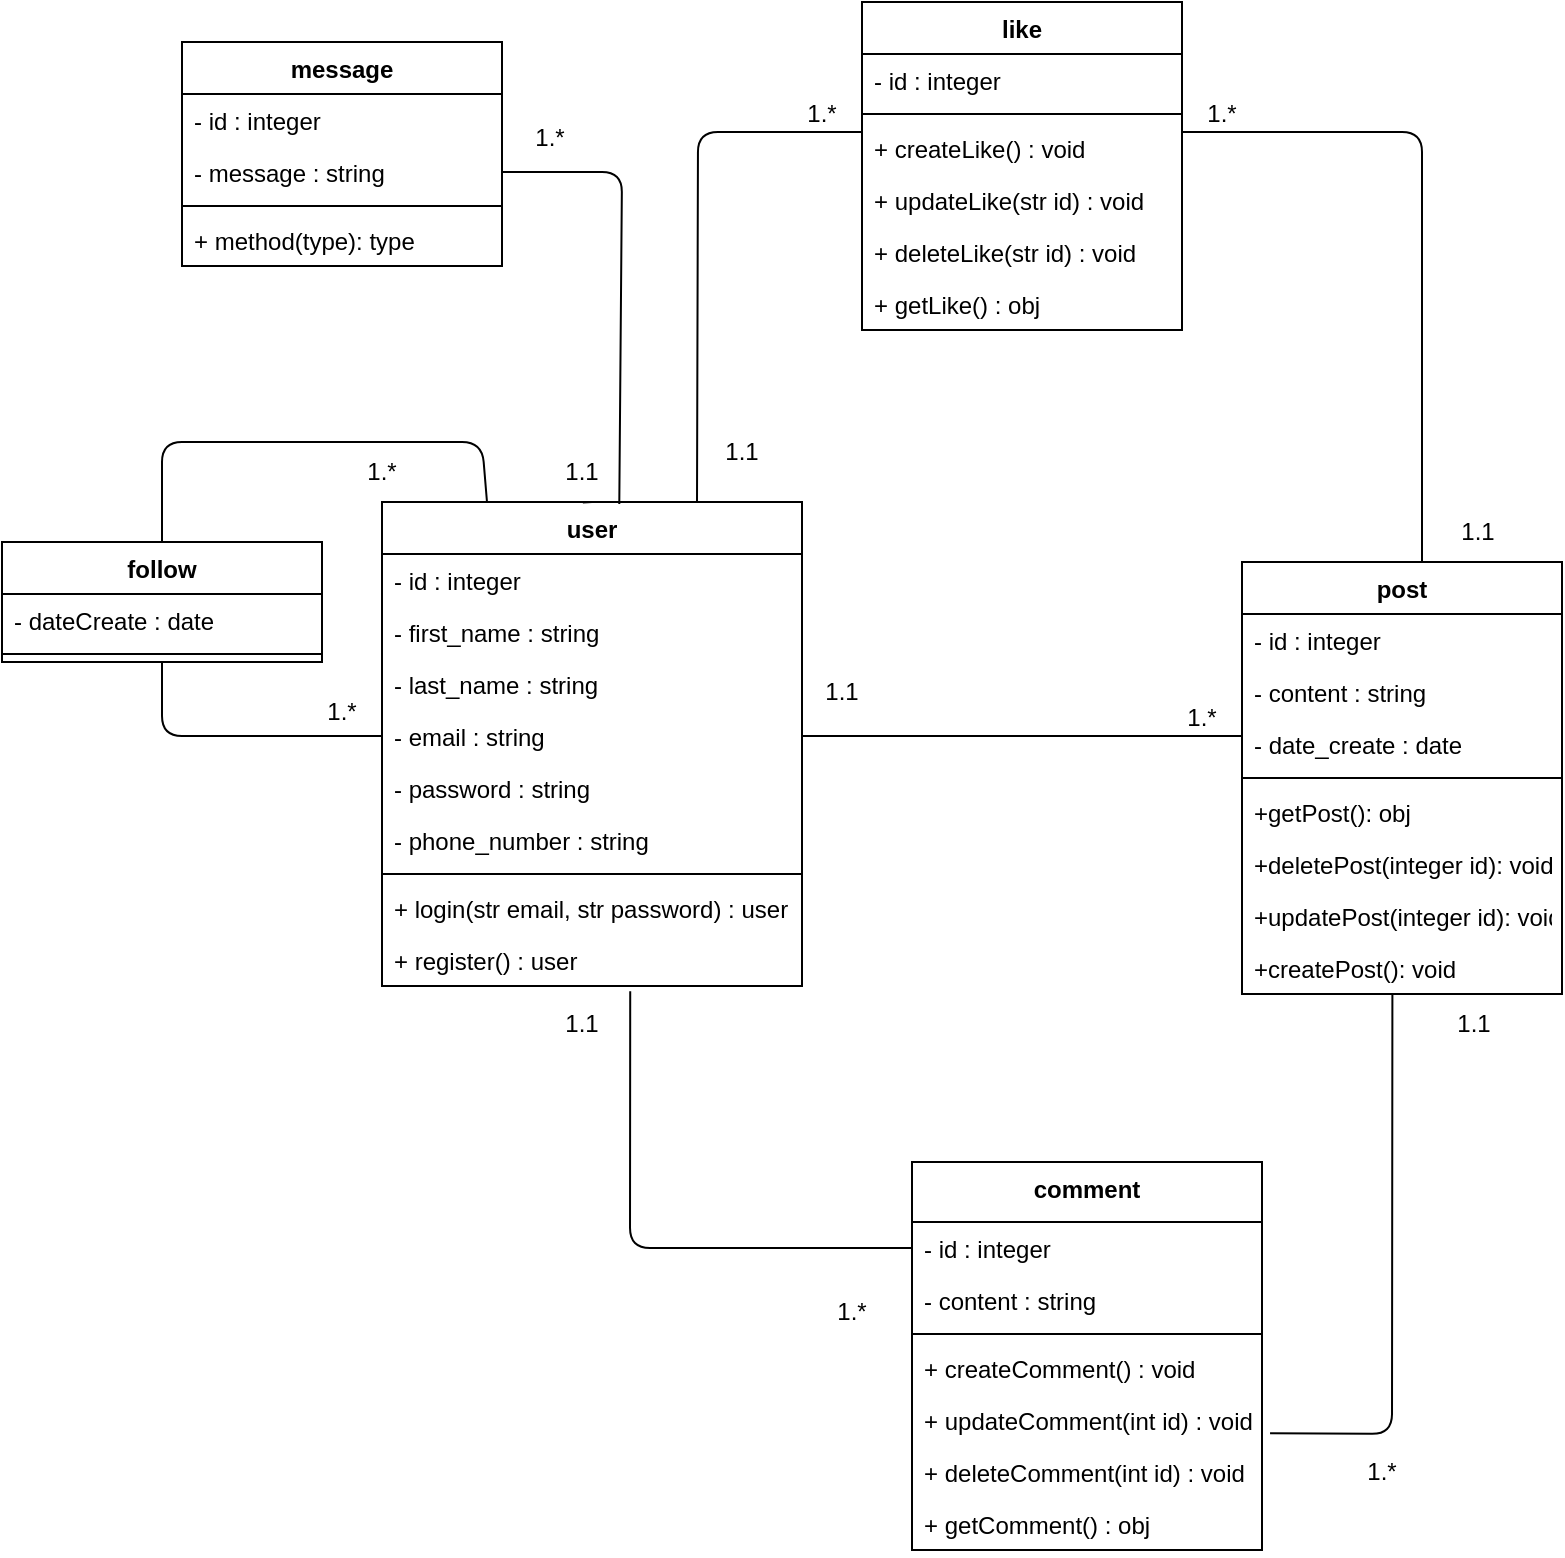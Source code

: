 <mxfile>
    <diagram id="AcauPjwurKwBiHh0hLlR" name="class diagram">
        <mxGraphModel dx="1559" dy="315" grid="1" gridSize="10" guides="1" tooltips="1" connect="1" arrows="1" fold="1" page="1" pageScale="1" pageWidth="850" pageHeight="1100" math="0" shadow="0">
            <root>
                <mxCell id="0"/>
                <mxCell id="1" parent="0"/>
                <mxCell id="2" value="user" style="swimlane;fontStyle=1;align=center;verticalAlign=top;childLayout=stackLayout;horizontal=1;startSize=26;horizontalStack=0;resizeParent=1;resizeParentMax=0;resizeLast=0;collapsible=1;marginBottom=0;" parent="1" vertex="1">
                    <mxGeometry x="160" y="370" width="210" height="242" as="geometry"/>
                </mxCell>
                <mxCell id="3" value="- id : integer" style="text;strokeColor=none;fillColor=none;align=left;verticalAlign=top;spacingLeft=4;spacingRight=4;overflow=hidden;rotatable=0;points=[[0,0.5],[1,0.5]];portConstraint=eastwest;" parent="2" vertex="1">
                    <mxGeometry y="26" width="210" height="26" as="geometry"/>
                </mxCell>
                <mxCell id="6" value="- first_name : string" style="text;strokeColor=none;fillColor=none;align=left;verticalAlign=top;spacingLeft=4;spacingRight=4;overflow=hidden;rotatable=0;points=[[0,0.5],[1,0.5]];portConstraint=eastwest;" parent="2" vertex="1">
                    <mxGeometry y="52" width="210" height="26" as="geometry"/>
                </mxCell>
                <mxCell id="7" value="- last_name : string" style="text;strokeColor=none;fillColor=none;align=left;verticalAlign=top;spacingLeft=4;spacingRight=4;overflow=hidden;rotatable=0;points=[[0,0.5],[1,0.5]];portConstraint=eastwest;" parent="2" vertex="1">
                    <mxGeometry y="78" width="210" height="26" as="geometry"/>
                </mxCell>
                <mxCell id="8" value="- email : string" style="text;strokeColor=none;fillColor=none;align=left;verticalAlign=top;spacingLeft=4;spacingRight=4;overflow=hidden;rotatable=0;points=[[0,0.5],[1,0.5]];portConstraint=eastwest;" parent="2" vertex="1">
                    <mxGeometry y="104" width="210" height="26" as="geometry"/>
                </mxCell>
                <mxCell id="9" value="- password : string" style="text;strokeColor=none;fillColor=none;align=left;verticalAlign=top;spacingLeft=4;spacingRight=4;overflow=hidden;rotatable=0;points=[[0,0.5],[1,0.5]];portConstraint=eastwest;" parent="2" vertex="1">
                    <mxGeometry y="130" width="210" height="26" as="geometry"/>
                </mxCell>
                <mxCell id="10" value="- phone_number : string" style="text;strokeColor=none;fillColor=none;align=left;verticalAlign=top;spacingLeft=4;spacingRight=4;overflow=hidden;rotatable=0;points=[[0,0.5],[1,0.5]];portConstraint=eastwest;" parent="2" vertex="1">
                    <mxGeometry y="156" width="210" height="26" as="geometry"/>
                </mxCell>
                <mxCell id="4" value="" style="line;strokeWidth=1;fillColor=none;align=left;verticalAlign=middle;spacingTop=-1;spacingLeft=3;spacingRight=3;rotatable=0;labelPosition=right;points=[];portConstraint=eastwest;strokeColor=inherit;" parent="2" vertex="1">
                    <mxGeometry y="182" width="210" height="8" as="geometry"/>
                </mxCell>
                <mxCell id="5" value="+ login(str email, str password) : user" style="text;strokeColor=none;fillColor=none;align=left;verticalAlign=top;spacingLeft=4;spacingRight=4;overflow=hidden;rotatable=0;points=[[0,0.5],[1,0.5]];portConstraint=eastwest;" parent="2" vertex="1">
                    <mxGeometry y="190" width="210" height="26" as="geometry"/>
                </mxCell>
                <mxCell id="61" value="+ register() : user" style="text;strokeColor=none;fillColor=none;align=left;verticalAlign=top;spacingLeft=4;spacingRight=4;overflow=hidden;rotatable=0;points=[[0,0.5],[1,0.5]];portConstraint=eastwest;" parent="2" vertex="1">
                    <mxGeometry y="216" width="210" height="26" as="geometry"/>
                </mxCell>
                <mxCell id="11" value="post" style="swimlane;fontStyle=1;align=center;verticalAlign=top;childLayout=stackLayout;horizontal=1;startSize=26;horizontalStack=0;resizeParent=1;resizeParentMax=0;resizeLast=0;collapsible=1;marginBottom=0;" parent="1" vertex="1">
                    <mxGeometry x="590" y="400" width="160" height="216" as="geometry"/>
                </mxCell>
                <mxCell id="12" value="- id : integer" style="text;strokeColor=none;fillColor=none;align=left;verticalAlign=top;spacingLeft=4;spacingRight=4;overflow=hidden;rotatable=0;points=[[0,0.5],[1,0.5]];portConstraint=eastwest;" parent="11" vertex="1">
                    <mxGeometry y="26" width="160" height="26" as="geometry"/>
                </mxCell>
                <mxCell id="15" value="- content : string" style="text;strokeColor=none;fillColor=none;align=left;verticalAlign=top;spacingLeft=4;spacingRight=4;overflow=hidden;rotatable=0;points=[[0,0.5],[1,0.5]];portConstraint=eastwest;" parent="11" vertex="1">
                    <mxGeometry y="52" width="160" height="26" as="geometry"/>
                </mxCell>
                <mxCell id="17" value="- date_create : date" style="text;strokeColor=none;fillColor=none;align=left;verticalAlign=top;spacingLeft=4;spacingRight=4;overflow=hidden;rotatable=0;points=[[0,0.5],[1,0.5]];portConstraint=eastwest;" parent="11" vertex="1">
                    <mxGeometry y="78" width="160" height="26" as="geometry"/>
                </mxCell>
                <mxCell id="13" value="" style="line;strokeWidth=1;fillColor=none;align=left;verticalAlign=middle;spacingTop=-1;spacingLeft=3;spacingRight=3;rotatable=0;labelPosition=right;points=[];portConstraint=eastwest;strokeColor=inherit;" parent="11" vertex="1">
                    <mxGeometry y="104" width="160" height="8" as="geometry"/>
                </mxCell>
                <mxCell id="14" value="+getPost(): obj" style="text;strokeColor=none;fillColor=none;align=left;verticalAlign=top;spacingLeft=4;spacingRight=4;overflow=hidden;rotatable=0;points=[[0,0.5],[1,0.5]];portConstraint=eastwest;" parent="11" vertex="1">
                    <mxGeometry y="112" width="160" height="26" as="geometry"/>
                </mxCell>
                <mxCell id="57" value="+deletePost(integer id): void" style="text;strokeColor=none;fillColor=none;align=left;verticalAlign=top;spacingLeft=4;spacingRight=4;overflow=hidden;rotatable=0;points=[[0,0.5],[1,0.5]];portConstraint=eastwest;" parent="11" vertex="1">
                    <mxGeometry y="138" width="160" height="26" as="geometry"/>
                </mxCell>
                <mxCell id="58" value="+updatePost(integer id): void" style="text;strokeColor=none;fillColor=none;align=left;verticalAlign=top;spacingLeft=4;spacingRight=4;overflow=hidden;rotatable=0;points=[[0,0.5],[1,0.5]];portConstraint=eastwest;" parent="11" vertex="1">
                    <mxGeometry y="164" width="160" height="26" as="geometry"/>
                </mxCell>
                <mxCell id="59" value="+createPost(): void" style="text;strokeColor=none;fillColor=none;align=left;verticalAlign=top;spacingLeft=4;spacingRight=4;overflow=hidden;rotatable=0;points=[[0,0.5],[1,0.5]];portConstraint=eastwest;" parent="11" vertex="1">
                    <mxGeometry y="190" width="160" height="26" as="geometry"/>
                </mxCell>
                <mxCell id="19" value="" style="endArrow=none;html=1;exitX=1;exitY=0.5;exitDx=0;exitDy=0;" parent="1" source="8" edge="1">
                    <mxGeometry width="50" height="50" relative="1" as="geometry">
                        <mxPoint x="510" y="480" as="sourcePoint"/>
                        <mxPoint x="590" y="487" as="targetPoint"/>
                    </mxGeometry>
                </mxCell>
                <mxCell id="20" value="1.1" style="text;strokeColor=none;align=center;fillColor=none;html=1;verticalAlign=middle;whiteSpace=wrap;rounded=0;" parent="1" vertex="1">
                    <mxGeometry x="360" y="450" width="60" height="30" as="geometry"/>
                </mxCell>
                <mxCell id="21" value="1.*" style="text;strokeColor=none;align=center;fillColor=none;html=1;verticalAlign=middle;whiteSpace=wrap;rounded=0;" parent="1" vertex="1">
                    <mxGeometry x="540" y="463" width="60" height="30" as="geometry"/>
                </mxCell>
                <mxCell id="22" value="message" style="swimlane;fontStyle=1;align=center;verticalAlign=top;childLayout=stackLayout;horizontal=1;startSize=26;horizontalStack=0;resizeParent=1;resizeParentMax=0;resizeLast=0;collapsible=1;marginBottom=0;" parent="1" vertex="1">
                    <mxGeometry x="60" y="140" width="160" height="112" as="geometry"/>
                </mxCell>
                <mxCell id="23" value="- id : integer" style="text;strokeColor=none;fillColor=none;align=left;verticalAlign=top;spacingLeft=4;spacingRight=4;overflow=hidden;rotatable=0;points=[[0,0.5],[1,0.5]];portConstraint=eastwest;" parent="22" vertex="1">
                    <mxGeometry y="26" width="160" height="26" as="geometry"/>
                </mxCell>
                <mxCell id="73" value="- message : string" style="text;strokeColor=none;fillColor=none;align=left;verticalAlign=top;spacingLeft=4;spacingRight=4;overflow=hidden;rotatable=0;points=[[0,0.5],[1,0.5]];portConstraint=eastwest;" parent="22" vertex="1">
                    <mxGeometry y="52" width="160" height="26" as="geometry"/>
                </mxCell>
                <mxCell id="24" value="" style="line;strokeWidth=1;fillColor=none;align=left;verticalAlign=middle;spacingTop=-1;spacingLeft=3;spacingRight=3;rotatable=0;labelPosition=right;points=[];portConstraint=eastwest;strokeColor=inherit;" parent="22" vertex="1">
                    <mxGeometry y="78" width="160" height="8" as="geometry"/>
                </mxCell>
                <mxCell id="25" value="+ method(type): type" style="text;strokeColor=none;fillColor=none;align=left;verticalAlign=top;spacingLeft=4;spacingRight=4;overflow=hidden;rotatable=0;points=[[0,0.5],[1,0.5]];portConstraint=eastwest;" parent="22" vertex="1">
                    <mxGeometry y="86" width="160" height="26" as="geometry"/>
                </mxCell>
                <mxCell id="26" value="" style="endArrow=none;html=1;exitX=0.565;exitY=0.004;exitDx=0;exitDy=0;entryX=1;entryY=0.5;entryDx=0;entryDy=0;startArrow=none;exitPerimeter=0;" parent="1" source="2" target="73" edge="1">
                    <mxGeometry width="50" height="50" relative="1" as="geometry">
                        <mxPoint x="320" y="300" as="sourcePoint"/>
                        <mxPoint x="370" y="250" as="targetPoint"/>
                        <Array as="points">
                            <mxPoint x="280" y="205"/>
                        </Array>
                    </mxGeometry>
                </mxCell>
                <mxCell id="28" value="1.*" style="text;strokeColor=none;align=center;fillColor=none;html=1;verticalAlign=middle;whiteSpace=wrap;rounded=0;" parent="1" vertex="1">
                    <mxGeometry x="214" y="173" width="60" height="30" as="geometry"/>
                </mxCell>
                <mxCell id="29" value="comment" style="swimlane;fontStyle=1;align=center;verticalAlign=top;childLayout=stackLayout;horizontal=1;startSize=30;horizontalStack=0;resizeParent=1;resizeParentMax=0;resizeLast=0;collapsible=1;marginBottom=0;" parent="1" vertex="1">
                    <mxGeometry x="425" y="700" width="175" height="194" as="geometry"/>
                </mxCell>
                <mxCell id="30" value="- id : integer" style="text;strokeColor=none;fillColor=none;align=left;verticalAlign=top;spacingLeft=4;spacingRight=4;overflow=hidden;rotatable=0;points=[[0,0.5],[1,0.5]];portConstraint=eastwest;" parent="29" vertex="1">
                    <mxGeometry y="30" width="175" height="26" as="geometry"/>
                </mxCell>
                <mxCell id="33" value="- content : string" style="text;strokeColor=none;fillColor=none;align=left;verticalAlign=top;spacingLeft=4;spacingRight=4;overflow=hidden;rotatable=0;points=[[0,0.5],[1,0.5]];portConstraint=eastwest;" parent="29" vertex="1">
                    <mxGeometry y="56" width="175" height="26" as="geometry"/>
                </mxCell>
                <mxCell id="31" value="" style="line;strokeWidth=1;fillColor=none;align=left;verticalAlign=middle;spacingTop=-1;spacingLeft=3;spacingRight=3;rotatable=0;labelPosition=right;points=[];portConstraint=eastwest;strokeColor=inherit;" parent="29" vertex="1">
                    <mxGeometry y="82" width="175" height="8" as="geometry"/>
                </mxCell>
                <mxCell id="32" value="+ createComment() : void" style="text;strokeColor=none;fillColor=none;align=left;verticalAlign=top;spacingLeft=4;spacingRight=4;overflow=hidden;rotatable=0;points=[[0,0.5],[1,0.5]];portConstraint=eastwest;" parent="29" vertex="1">
                    <mxGeometry y="90" width="175" height="26" as="geometry"/>
                </mxCell>
                <mxCell id="62" value="+ updateComment(int id) : void" style="text;strokeColor=none;fillColor=none;align=left;verticalAlign=top;spacingLeft=4;spacingRight=4;overflow=hidden;rotatable=0;points=[[0,0.5],[1,0.5]];portConstraint=eastwest;" parent="29" vertex="1">
                    <mxGeometry y="116" width="175" height="26" as="geometry"/>
                </mxCell>
                <mxCell id="63" value="+ deleteComment(int id) : void" style="text;strokeColor=none;fillColor=none;align=left;verticalAlign=top;spacingLeft=4;spacingRight=4;overflow=hidden;rotatable=0;points=[[0,0.5],[1,0.5]];portConstraint=eastwest;" parent="29" vertex="1">
                    <mxGeometry y="142" width="175" height="26" as="geometry"/>
                </mxCell>
                <mxCell id="64" value="+ getComment() : obj" style="text;strokeColor=none;fillColor=none;align=left;verticalAlign=top;spacingLeft=4;spacingRight=4;overflow=hidden;rotatable=0;points=[[0,0.5],[1,0.5]];portConstraint=eastwest;" parent="29" vertex="1">
                    <mxGeometry y="168" width="175" height="26" as="geometry"/>
                </mxCell>
                <mxCell id="34" value="" style="endArrow=none;html=1;exitX=1.023;exitY=-0.247;exitDx=0;exitDy=0;entryX=0.47;entryY=0.999;entryDx=0;entryDy=0;entryPerimeter=0;exitPerimeter=0;" parent="1" source="63" target="59" edge="1">
                    <mxGeometry width="50" height="50" relative="1" as="geometry">
                        <mxPoint x="580" y="650" as="sourcePoint"/>
                        <mxPoint x="670" y="620" as="targetPoint"/>
                        <Array as="points">
                            <mxPoint x="665" y="836"/>
                        </Array>
                    </mxGeometry>
                </mxCell>
                <mxCell id="35" value="1.1" style="text;strokeColor=none;align=center;fillColor=none;html=1;verticalAlign=middle;whiteSpace=wrap;rounded=0;" parent="1" vertex="1">
                    <mxGeometry x="676" y="616" width="60" height="30" as="geometry"/>
                </mxCell>
                <mxCell id="36" value="1.*" style="text;strokeColor=none;align=center;fillColor=none;html=1;verticalAlign=middle;whiteSpace=wrap;rounded=0;" parent="1" vertex="1">
                    <mxGeometry x="630" y="840" width="60" height="30" as="geometry"/>
                </mxCell>
                <mxCell id="37" value="" style="endArrow=none;html=1;exitX=0.591;exitY=1.101;exitDx=0;exitDy=0;entryX=0;entryY=0.5;entryDx=0;entryDy=0;exitPerimeter=0;" parent="1" source="61" target="30" edge="1">
                    <mxGeometry width="50" height="50" relative="1" as="geometry">
                        <mxPoint x="510" y="670" as="sourcePoint"/>
                        <mxPoint x="560" y="620" as="targetPoint"/>
                        <Array as="points">
                            <mxPoint x="284" y="743"/>
                        </Array>
                    </mxGeometry>
                </mxCell>
                <mxCell id="38" value="1.*" style="text;strokeColor=none;align=center;fillColor=none;html=1;verticalAlign=middle;whiteSpace=wrap;rounded=0;" parent="1" vertex="1">
                    <mxGeometry x="365" y="760" width="60" height="30" as="geometry"/>
                </mxCell>
                <mxCell id="39" value="1.1" style="text;strokeColor=none;align=center;fillColor=none;html=1;verticalAlign=middle;whiteSpace=wrap;rounded=0;rotation=0;" parent="1" vertex="1">
                    <mxGeometry x="230" y="616" width="60" height="30" as="geometry"/>
                </mxCell>
                <mxCell id="40" value="like" style="swimlane;fontStyle=1;align=center;verticalAlign=top;childLayout=stackLayout;horizontal=1;startSize=26;horizontalStack=0;resizeParent=1;resizeParentMax=0;resizeLast=0;collapsible=1;marginBottom=0;" parent="1" vertex="1">
                    <mxGeometry x="400" y="120" width="160" height="164" as="geometry"/>
                </mxCell>
                <mxCell id="41" value="- id : integer" style="text;strokeColor=none;fillColor=none;align=left;verticalAlign=top;spacingLeft=4;spacingRight=4;overflow=hidden;rotatable=0;points=[[0,0.5],[1,0.5]];portConstraint=eastwest;" parent="40" vertex="1">
                    <mxGeometry y="26" width="160" height="26" as="geometry"/>
                </mxCell>
                <mxCell id="42" value="" style="line;strokeWidth=1;fillColor=none;align=left;verticalAlign=middle;spacingTop=-1;spacingLeft=3;spacingRight=3;rotatable=0;labelPosition=right;points=[];portConstraint=eastwest;strokeColor=inherit;" parent="40" vertex="1">
                    <mxGeometry y="52" width="160" height="8" as="geometry"/>
                </mxCell>
                <mxCell id="43" value="+ createLike() : void" style="text;strokeColor=none;fillColor=none;align=left;verticalAlign=top;spacingLeft=4;spacingRight=4;overflow=hidden;rotatable=0;points=[[0,0.5],[1,0.5]];portConstraint=eastwest;" parent="40" vertex="1">
                    <mxGeometry y="60" width="160" height="26" as="geometry"/>
                </mxCell>
                <mxCell id="65" value="+ updateLike(str id) : void" style="text;strokeColor=none;fillColor=none;align=left;verticalAlign=top;spacingLeft=4;spacingRight=4;overflow=hidden;rotatable=0;points=[[0,0.5],[1,0.5]];portConstraint=eastwest;" parent="40" vertex="1">
                    <mxGeometry y="86" width="160" height="26" as="geometry"/>
                </mxCell>
                <mxCell id="66" value="+ deleteLike(str id) : void" style="text;strokeColor=none;fillColor=none;align=left;verticalAlign=top;spacingLeft=4;spacingRight=4;overflow=hidden;rotatable=0;points=[[0,0.5],[1,0.5]];portConstraint=eastwest;" parent="40" vertex="1">
                    <mxGeometry y="112" width="160" height="26" as="geometry"/>
                </mxCell>
                <mxCell id="67" value="+ getLike() : obj" style="text;strokeColor=none;fillColor=none;align=left;verticalAlign=top;spacingLeft=4;spacingRight=4;overflow=hidden;rotatable=0;points=[[0,0.5],[1,0.5]];portConstraint=eastwest;" parent="40" vertex="1">
                    <mxGeometry y="138" width="160" height="26" as="geometry"/>
                </mxCell>
                <mxCell id="45" value="" style="endArrow=none;html=1;exitX=0.75;exitY=0;exitDx=0;exitDy=0;entryX=0;entryY=0.5;entryDx=0;entryDy=0;" parent="1" source="2" edge="1">
                    <mxGeometry width="50" height="50" relative="1" as="geometry">
                        <mxPoint x="410" y="330" as="sourcePoint"/>
                        <mxPoint x="400" y="185.0" as="targetPoint"/>
                        <Array as="points">
                            <mxPoint x="318" y="185"/>
                        </Array>
                    </mxGeometry>
                </mxCell>
                <mxCell id="46" value="" style="endArrow=none;html=1;entryX=1;entryY=0.5;entryDx=0;entryDy=0;" parent="1" edge="1">
                    <mxGeometry width="50" height="50" relative="1" as="geometry">
                        <mxPoint x="680" y="400" as="sourcePoint"/>
                        <mxPoint x="560" y="185.0" as="targetPoint"/>
                        <Array as="points">
                            <mxPoint x="680" y="185"/>
                        </Array>
                    </mxGeometry>
                </mxCell>
                <mxCell id="47" value="1.*" style="text;strokeColor=none;align=center;fillColor=none;html=1;verticalAlign=middle;whiteSpace=wrap;rounded=0;" parent="1" vertex="1">
                    <mxGeometry x="350" y="161" width="60" height="30" as="geometry"/>
                </mxCell>
                <mxCell id="48" value="1.1" style="text;strokeColor=none;align=center;fillColor=none;html=1;verticalAlign=middle;whiteSpace=wrap;rounded=0;" parent="1" vertex="1">
                    <mxGeometry x="310" y="330" width="60" height="30" as="geometry"/>
                </mxCell>
                <mxCell id="49" value="1.1" style="text;strokeColor=none;align=center;fillColor=none;html=1;verticalAlign=middle;whiteSpace=wrap;rounded=0;" parent="1" vertex="1">
                    <mxGeometry x="678" y="370" width="60" height="30" as="geometry"/>
                </mxCell>
                <mxCell id="50" value="1.*" style="text;strokeColor=none;align=center;fillColor=none;html=1;verticalAlign=middle;whiteSpace=wrap;rounded=0;" parent="1" vertex="1">
                    <mxGeometry x="550" y="161" width="60" height="30" as="geometry"/>
                </mxCell>
                <mxCell id="52" value="" style="endArrow=none;html=1;exitX=0.5;exitY=0;exitDx=0;exitDy=0;entryX=0.507;entryY=1.009;entryDx=0;entryDy=0;entryPerimeter=0;" parent="1" source="2" target="27" edge="1">
                    <mxGeometry width="50" height="50" relative="1" as="geometry">
                        <mxPoint x="240" y="370" as="sourcePoint"/>
                        <mxPoint x="141.12" y="226.234" as="targetPoint"/>
                    </mxGeometry>
                </mxCell>
                <mxCell id="27" value="1.1" style="text;strokeColor=none;align=center;fillColor=none;html=1;verticalAlign=middle;whiteSpace=wrap;rounded=0;" parent="1" vertex="1">
                    <mxGeometry x="230" y="340" width="60" height="30" as="geometry"/>
                </mxCell>
                <mxCell id="53" value="follow" style="swimlane;fontStyle=1;align=center;verticalAlign=top;childLayout=stackLayout;horizontal=1;startSize=26;horizontalStack=0;resizeParent=1;resizeParentMax=0;resizeLast=0;collapsible=1;marginBottom=0;" parent="1" vertex="1">
                    <mxGeometry x="-30" y="390" width="160" height="60" as="geometry"/>
                </mxCell>
                <mxCell id="54" value="- dateCreate : date" style="text;strokeColor=none;fillColor=none;align=left;verticalAlign=top;spacingLeft=4;spacingRight=4;overflow=hidden;rotatable=0;points=[[0,0.5],[1,0.5]];portConstraint=eastwest;" parent="53" vertex="1">
                    <mxGeometry y="26" width="160" height="26" as="geometry"/>
                </mxCell>
                <mxCell id="55" value="" style="line;strokeWidth=1;fillColor=none;align=left;verticalAlign=middle;spacingTop=-1;spacingLeft=3;spacingRight=3;rotatable=0;labelPosition=right;points=[];portConstraint=eastwest;strokeColor=inherit;" parent="53" vertex="1">
                    <mxGeometry y="52" width="160" height="8" as="geometry"/>
                </mxCell>
                <mxCell id="69" value="1.*" style="text;strokeColor=none;align=center;fillColor=none;html=1;verticalAlign=middle;whiteSpace=wrap;rounded=0;" parent="1" vertex="1">
                    <mxGeometry x="130" y="340" width="60" height="30" as="geometry"/>
                </mxCell>
                <mxCell id="70" value="1.*" style="text;strokeColor=none;align=center;fillColor=none;html=1;verticalAlign=middle;whiteSpace=wrap;rounded=0;" parent="1" vertex="1">
                    <mxGeometry x="110" y="460" width="60" height="30" as="geometry"/>
                </mxCell>
                <mxCell id="71" value="" style="endArrow=none;html=1;entryX=0.25;entryY=0;entryDx=0;entryDy=0;exitX=0.5;exitY=0;exitDx=0;exitDy=0;" parent="1" source="53" target="2" edge="1">
                    <mxGeometry width="50" height="50" relative="1" as="geometry">
                        <mxPoint x="220" y="460" as="sourcePoint"/>
                        <mxPoint x="270" y="410" as="targetPoint"/>
                        <Array as="points">
                            <mxPoint x="50" y="340"/>
                            <mxPoint x="210" y="340"/>
                        </Array>
                    </mxGeometry>
                </mxCell>
                <mxCell id="72" value="" style="endArrow=none;html=1;exitX=0;exitY=0.5;exitDx=0;exitDy=0;entryX=0.5;entryY=1;entryDx=0;entryDy=0;" parent="1" source="8" target="53" edge="1">
                    <mxGeometry width="50" height="50" relative="1" as="geometry">
                        <mxPoint x="220" y="460" as="sourcePoint"/>
                        <mxPoint x="270" y="410" as="targetPoint"/>
                        <Array as="points">
                            <mxPoint x="50" y="487"/>
                        </Array>
                    </mxGeometry>
                </mxCell>
            </root>
        </mxGraphModel>
    </diagram>
    <diagram id="9tP7Tf6gmng3SG02wYRS" name="use case">
        <mxGraphModel dx="2836" dy="1260" grid="1" gridSize="10" guides="1" tooltips="1" connect="1" arrows="1" fold="1" page="1" pageScale="1" pageWidth="850" pageHeight="1100" math="0" shadow="0">
            <root>
                <mxCell id="0"/>
                <mxCell id="1" parent="0"/>
                <mxCell id="5wnhL-hpMfSSjZ7mQuP8-1" value="YouConnect" style="shape=umlFrame;whiteSpace=wrap;html=1;width=170;height=30;" vertex="1" parent="1">
                    <mxGeometry x="145" y="20" width="560" height="900" as="geometry"/>
                </mxCell>
                <mxCell id="5wnhL-hpMfSSjZ7mQuP8-2" value="utilisateur" style="shape=umlActor;verticalLabelPosition=bottom;verticalAlign=top;html=1;" vertex="1" parent="1">
                    <mxGeometry x="70" y="480" width="30" height="60" as="geometry"/>
                </mxCell>
                <mxCell id="5wnhL-hpMfSSjZ7mQuP8-3" value="Creation d'un compte" style="ellipse;whiteSpace=wrap;html=1;" vertex="1" parent="1">
                    <mxGeometry x="270" y="110" width="180" height="70" as="geometry"/>
                </mxCell>
                <mxCell id="5wnhL-hpMfSSjZ7mQuP8-4" value="Publier des publications&amp;nbsp;" style="ellipse;whiteSpace=wrap;html=1;" vertex="1" parent="1">
                    <mxGeometry x="270" y="200" width="180" height="60" as="geometry"/>
                </mxCell>
                <mxCell id="5wnhL-hpMfSSjZ7mQuP8-5" value="Commanter des publications" style="ellipse;whiteSpace=wrap;html=1;" vertex="1" parent="1">
                    <mxGeometry x="280" y="272" width="180" height="60" as="geometry"/>
                </mxCell>
                <mxCell id="5wnhL-hpMfSSjZ7mQuP8-6" value="Faire des likes aux posts" style="ellipse;whiteSpace=wrap;html=1;" vertex="1" parent="1">
                    <mxGeometry x="280" y="350" width="180" height="60" as="geometry"/>
                </mxCell>
                <mxCell id="5wnhL-hpMfSSjZ7mQuP8-7" value="Suivre un utilisateur" style="ellipse;whiteSpace=wrap;html=1;" vertex="1" parent="1">
                    <mxGeometry x="280" y="430" width="180" height="60" as="geometry"/>
                </mxCell>
                <mxCell id="5wnhL-hpMfSSjZ7mQuP8-8" value="Recherche un utilisateur" style="ellipse;whiteSpace=wrap;html=1;" vertex="1" parent="1">
                    <mxGeometry x="280" y="510" width="180" height="60" as="geometry"/>
                </mxCell>
                <mxCell id="5wnhL-hpMfSSjZ7mQuP8-9" value="se connecter avec un utilisateur" style="ellipse;whiteSpace=wrap;html=1;" vertex="1" parent="1">
                    <mxGeometry x="280" y="590" width="180" height="60" as="geometry"/>
                </mxCell>
                <mxCell id="5wnhL-hpMfSSjZ7mQuP8-10" value="Faire le crud des posts" style="ellipse;whiteSpace=wrap;html=1;" vertex="1" parent="1">
                    <mxGeometry x="280" y="670" width="180" height="60" as="geometry"/>
                </mxCell>
                <mxCell id="5wnhL-hpMfSSjZ7mQuP8-11" value="Faire le crud de profil" style="ellipse;whiteSpace=wrap;html=1;" vertex="1" parent="1">
                    <mxGeometry x="281" y="750" width="180" height="60" as="geometry"/>
                </mxCell>
                <mxCell id="5wnhL-hpMfSSjZ7mQuP8-12" value="" style="endArrow=none;html=1;entryX=0;entryY=0.5;entryDx=0;entryDy=0;" edge="1" parent="1" target="5wnhL-hpMfSSjZ7mQuP8-3">
                    <mxGeometry width="50" height="50" relative="1" as="geometry">
                        <mxPoint x="120" y="540" as="sourcePoint"/>
                        <mxPoint x="170" y="490" as="targetPoint"/>
                    </mxGeometry>
                </mxCell>
                <mxCell id="5wnhL-hpMfSSjZ7mQuP8-13" value="" style="endArrow=none;html=1;entryX=0;entryY=0.5;entryDx=0;entryDy=0;" edge="1" parent="1" target="5wnhL-hpMfSSjZ7mQuP8-4">
                    <mxGeometry width="50" height="50" relative="1" as="geometry">
                        <mxPoint x="120" y="540" as="sourcePoint"/>
                        <mxPoint x="280" y="155.0" as="targetPoint"/>
                    </mxGeometry>
                </mxCell>
                <mxCell id="5wnhL-hpMfSSjZ7mQuP8-14" value="" style="endArrow=none;html=1;entryX=0;entryY=0.5;entryDx=0;entryDy=0;" edge="1" parent="1" target="5wnhL-hpMfSSjZ7mQuP8-5">
                    <mxGeometry width="50" height="50" relative="1" as="geometry">
                        <mxPoint x="120" y="540" as="sourcePoint"/>
                        <mxPoint x="280.0" y="240.0" as="targetPoint"/>
                    </mxGeometry>
                </mxCell>
                <mxCell id="5wnhL-hpMfSSjZ7mQuP8-15" value="" style="endArrow=none;html=1;" edge="1" parent="1">
                    <mxGeometry width="50" height="50" relative="1" as="geometry">
                        <mxPoint x="120" y="538" as="sourcePoint"/>
                        <mxPoint x="290" y="390" as="targetPoint"/>
                    </mxGeometry>
                </mxCell>
                <mxCell id="5wnhL-hpMfSSjZ7mQuP8-16" value="" style="endArrow=none;html=1;entryX=0;entryY=0.5;entryDx=0;entryDy=0;" edge="1" parent="1" target="5wnhL-hpMfSSjZ7mQuP8-7">
                    <mxGeometry width="50" height="50" relative="1" as="geometry">
                        <mxPoint x="120" y="540" as="sourcePoint"/>
                        <mxPoint x="300" y="400" as="targetPoint"/>
                    </mxGeometry>
                </mxCell>
                <mxCell id="5wnhL-hpMfSSjZ7mQuP8-17" value="" style="endArrow=none;html=1;entryX=0;entryY=0.5;entryDx=0;entryDy=0;" edge="1" parent="1">
                    <mxGeometry width="50" height="50" relative="1" as="geometry">
                        <mxPoint x="120" y="540" as="sourcePoint"/>
                        <mxPoint x="280.0" y="547" as="targetPoint"/>
                    </mxGeometry>
                </mxCell>
                <mxCell id="5wnhL-hpMfSSjZ7mQuP8-20" value="" style="endArrow=none;html=1;entryX=0;entryY=0.5;entryDx=0;entryDy=0;" edge="1" parent="1" target="5wnhL-hpMfSSjZ7mQuP8-9">
                    <mxGeometry width="50" height="50" relative="1" as="geometry">
                        <mxPoint x="120" y="540" as="sourcePoint"/>
                        <mxPoint x="290.0" y="557" as="targetPoint"/>
                    </mxGeometry>
                </mxCell>
                <mxCell id="5wnhL-hpMfSSjZ7mQuP8-21" value="" style="endArrow=none;html=1;entryX=0;entryY=0.5;entryDx=0;entryDy=0;" edge="1" parent="1">
                    <mxGeometry width="50" height="50" relative="1" as="geometry">
                        <mxPoint x="120" y="540" as="sourcePoint"/>
                        <mxPoint x="281" y="700" as="targetPoint"/>
                    </mxGeometry>
                </mxCell>
                <mxCell id="5wnhL-hpMfSSjZ7mQuP8-22" value="" style="endArrow=none;html=1;entryX=0;entryY=0.5;entryDx=0;entryDy=0;" edge="1" parent="1">
                    <mxGeometry width="50" height="50" relative="1" as="geometry">
                        <mxPoint x="120" y="540" as="sourcePoint"/>
                        <mxPoint x="280" y="780" as="targetPoint"/>
                    </mxGeometry>
                </mxCell>
                <mxCell id="5wnhL-hpMfSSjZ7mQuP8-23" value="Log in" style="ellipse;whiteSpace=wrap;html=1;" vertex="1" parent="1">
                    <mxGeometry x="560" y="380" width="140" height="70" as="geometry"/>
                </mxCell>
                <mxCell id="5wnhL-hpMfSSjZ7mQuP8-24" value="&amp;lt;&amp;lt;include&amp;gt;&amp;gt;" style="html=1;verticalAlign=bottom;endArrow=open;dashed=1;endSize=8;exitX=1;exitY=0.5;exitDx=0;exitDy=0;" edge="1" parent="1" source="5wnhL-hpMfSSjZ7mQuP8-4" target="5wnhL-hpMfSSjZ7mQuP8-23">
                    <mxGeometry relative="1" as="geometry">
                        <mxPoint x="630" y="360" as="sourcePoint"/>
                        <mxPoint x="550" y="360" as="targetPoint"/>
                    </mxGeometry>
                </mxCell>
                <mxCell id="5wnhL-hpMfSSjZ7mQuP8-25" value="&amp;lt;&amp;lt;include&amp;gt;&amp;gt;" style="html=1;verticalAlign=bottom;endArrow=open;dashed=1;endSize=8;exitX=1;exitY=0.5;exitDx=0;exitDy=0;entryX=0;entryY=0;entryDx=0;entryDy=0;" edge="1" parent="1" target="5wnhL-hpMfSSjZ7mQuP8-23">
                    <mxGeometry relative="1" as="geometry">
                        <mxPoint x="460" y="310" as="sourcePoint"/>
                        <mxPoint x="609.303" y="463.545" as="targetPoint"/>
                    </mxGeometry>
                </mxCell>
                <mxCell id="5wnhL-hpMfSSjZ7mQuP8-26" value="&amp;lt;&amp;lt;include&amp;gt;&amp;gt;" style="html=1;verticalAlign=bottom;endArrow=open;dashed=1;endSize=8;" edge="1" parent="1" target="5wnhL-hpMfSSjZ7mQuP8-23">
                    <mxGeometry relative="1" as="geometry">
                        <mxPoint x="460" y="380" as="sourcePoint"/>
                        <mxPoint x="570.108" y="460.45" as="targetPoint"/>
                    </mxGeometry>
                </mxCell>
                <mxCell id="5wnhL-hpMfSSjZ7mQuP8-27" value="&amp;lt;&amp;lt;include&amp;gt;&amp;gt;" style="html=1;verticalAlign=bottom;endArrow=open;dashed=1;endSize=8;entryX=0;entryY=0.5;entryDx=0;entryDy=0;" edge="1" parent="1" target="5wnhL-hpMfSSjZ7mQuP8-23">
                    <mxGeometry relative="1" as="geometry">
                        <mxPoint x="460" y="458.14" as="sourcePoint"/>
                        <mxPoint x="565.124" y="479.995" as="targetPoint"/>
                    </mxGeometry>
                </mxCell>
                <mxCell id="5wnhL-hpMfSSjZ7mQuP8-28" value="&amp;lt;&amp;lt;include&amp;gt;&amp;gt;" style="html=1;verticalAlign=bottom;endArrow=open;dashed=1;endSize=8;entryX=0.004;entryY=0.624;entryDx=0;entryDy=0;entryPerimeter=0;" edge="1" parent="1" target="5wnhL-hpMfSSjZ7mQuP8-23">
                    <mxGeometry relative="1" as="geometry">
                        <mxPoint x="460" y="540" as="sourcePoint"/>
                        <mxPoint x="560" y="496.86" as="targetPoint"/>
                    </mxGeometry>
                </mxCell>
                <mxCell id="5wnhL-hpMfSSjZ7mQuP8-29" value="&amp;lt;&amp;lt;include&amp;gt;&amp;gt;" style="html=1;verticalAlign=bottom;endArrow=open;dashed=1;endSize=8;entryX=0;entryY=1;entryDx=0;entryDy=0;" edge="1" parent="1" target="5wnhL-hpMfSSjZ7mQuP8-23">
                    <mxGeometry relative="1" as="geometry">
                        <mxPoint x="459.44" y="616.32" as="sourcePoint"/>
                        <mxPoint x="560" y="500.0" as="targetPoint"/>
                    </mxGeometry>
                </mxCell>
                <mxCell id="5wnhL-hpMfSSjZ7mQuP8-30" value="&amp;lt;&amp;lt;include&amp;gt;&amp;gt;" style="html=1;verticalAlign=bottom;endArrow=open;dashed=1;endSize=8;entryX=0.214;entryY=0.857;entryDx=0;entryDy=0;entryPerimeter=0;" edge="1" parent="1" target="5wnhL-hpMfSSjZ7mQuP8-23">
                    <mxGeometry relative="1" as="geometry">
                        <mxPoint x="460.0" y="696.57" as="sourcePoint"/>
                        <mxPoint x="581.063" y="519.999" as="targetPoint"/>
                    </mxGeometry>
                </mxCell>
                <mxCell id="5wnhL-hpMfSSjZ7mQuP8-31" value="&amp;lt;&amp;lt;include&amp;gt;&amp;gt;" style="html=1;verticalAlign=bottom;endArrow=open;dashed=1;endSize=8;" edge="1" parent="1" target="5wnhL-hpMfSSjZ7mQuP8-23">
                    <mxGeometry relative="1" as="geometry">
                        <mxPoint x="460.0" y="776.58" as="sourcePoint"/>
                        <mxPoint x="589.96" y="520" as="targetPoint"/>
                    </mxGeometry>
                </mxCell>
            </root>
        </mxGraphModel>
    </diagram>
</mxfile>